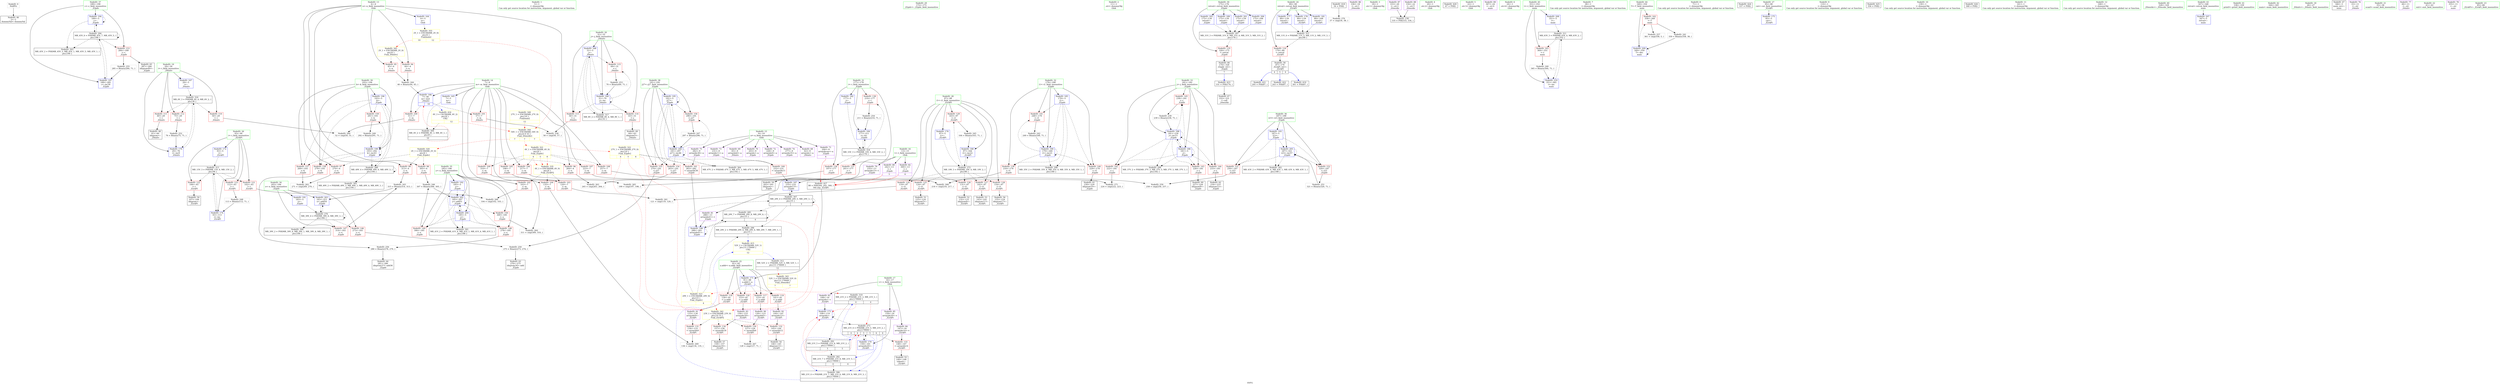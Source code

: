 digraph "SVFG" {
	label="SVFG";

	Node0x555a799fee50 [shape=record,color=grey,label="{NodeID: 0\nNullPtr}"];
	Node0x555a799fee50 -> Node0x555a79a26900[style=solid];
	Node0x555a79a2a390 [shape=record,color=blue,label="{NodeID: 194\n189\<--5\nc\<--\n_Z2pdv\n}"];
	Node0x555a79a2a390 -> Node0x555a79a2a390[style=dashed];
	Node0x555a79a2a390 -> Node0x555a79a48500[style=dashed];
	Node0x555a79a2a390 -> Node0x555a79a4b200[style=dashed];
	Node0x555a79a27700 [shape=record,color=red,label="{NodeID: 111\n60\<--29\n\<--i\n_Z4initv\n}"];
	Node0x555a79a27700 -> Node0x555a79a27af0[style=solid];
	Node0x555a79a259a0 [shape=record,color=green,label="{NodeID: 28\n97\<--98\ni1\<--i1_field_insensitive\n_Z2ckPi\n}"];
	Node0x555a79a259a0 -> Node0x555a79a2c8d0[style=solid];
	Node0x555a79a259a0 -> Node0x555a79a2c9a0[style=solid];
	Node0x555a79a259a0 -> Node0x555a79a2ca70[style=solid];
	Node0x555a79a259a0 -> Node0x555a79a2cb40[style=solid];
	Node0x555a79a259a0 -> Node0x555a79a2cc10[style=solid];
	Node0x555a79a259a0 -> Node0x555a79a2cce0[style=solid];
	Node0x555a79a259a0 -> Node0x555a79a2f370[style=solid];
	Node0x555a79a259a0 -> Node0x555a79a2f6b0[style=solid];
	Node0x555a79a4bc00 [shape=record,color=black,label="{NodeID: 305\nMR_49V_2 = PHI(MR_49V_3, MR_49V_1, MR_49V_4, MR_49V_1, )\npts\{194 \}\n}"];
	Node0x555a79a2d500 [shape=record,color=red,label="{NodeID: 139\n216\<--179\n\<--i1\n_Z2pdv\n}"];
	Node0x555a79a2d500 -> Node0x555a79a379b0[style=solid];
	Node0x555a79a28170 [shape=record,color=black,label="{NodeID: 56\n155\<--154\nidxprom17\<--\n_Z2ckPi\n}"];
	Node0x555a79a59fb0 [shape=record,color=yellow,style=double,label="{NodeID: 416\n4V_3 = CSCHI(MR_4V_2)\npts\{8 \}\nCS[]|{|<s1>12}}"];
	Node0x555a79a59fb0 -> Node0x555a79a4d000[style=dashed];
	Node0x555a79a59fb0:s1 -> Node0x555a79a52f00[style=dashed,color=red];
	Node0x555a79a34ea0 [shape=record,color=grey,label="{NodeID: 250\n275 = Binary(273, 274, )\n}"];
	Node0x555a79a34ea0 -> Node0x555a79a28720[style=solid];
	Node0x555a79a2ec20 [shape=record,color=blue,label="{NodeID: 167\n29\<--5\ni\<--\n_Z4initv\n}"];
	Node0x555a79a2ec20 -> Node0x555a79a4f330[style=dashed];
	Node0x555a79a29830 [shape=record,color=purple,label="{NodeID: 84\n147\<--16\narrayidx14\<--v\n_Z2ckPi\n}"];
	Node0x555a79a29830 -> Node0x555a79a2d020[style=solid];
	Node0x555a79a13ae0 [shape=record,color=green,label="{NodeID: 1\n5\<--1\n\<--dummyObj\nCan only get source location for instruction, argument, global var or function.}"];
	Node0x555a79a2a460 [shape=record,color=blue,label="{NodeID: 195\n191\<--5\nj27\<--\n_Z2pdv\n}"];
	Node0x555a79a2a460 -> Node0x555a79a2e130[style=dashed];
	Node0x555a79a2a460 -> Node0x555a79a2e200[style=dashed];
	Node0x555a79a2a460 -> Node0x555a79a2e2d0[style=dashed];
	Node0x555a79a2a460 -> Node0x555a79a2a460[style=dashed];
	Node0x555a79a2a460 -> Node0x555a79a2a870[style=dashed];
	Node0x555a79a2a460 -> Node0x555a79a4b700[style=dashed];
	Node0x555a79a277d0 [shape=record,color=red,label="{NodeID: 112\n75\<--29\n\<--i\n_Z4initv\n}"];
	Node0x555a79a277d0 -> Node0x555a79a351a0[style=solid];
	Node0x555a79a25a70 [shape=record,color=green,label="{NodeID: 29\n172\<--173\n_Z2pdv\<--_Z2pdv_field_insensitive\n}"];
	Node0x555a79a4c100 [shape=record,color=black,label="{NodeID: 306\nMR_21V_4 = PHI(MR_21V_7, MR_21V_6, MR_21V_8, MR_21V_3, )\npts\{170000 \}\n|{<s0>7}}"];
	Node0x555a79a4c100:s0 -> Node0x555a79a59e20[style=dashed,color=blue];
	Node0x555a79a2d5d0 [shape=record,color=red,label="{NodeID: 140\n229\<--179\n\<--i1\n_Z2pdv\n}"];
	Node0x555a79a2d5d0 -> Node0x555a79a28580[style=solid];
	Node0x555a79a28240 [shape=record,color=black,label="{NodeID: 57\n158\<--157\nidxprom19\<--\n_Z2ckPi\n}"];
	Node0x555a79a35020 [shape=record,color=grey,label="{NodeID: 251\n321 = Binary(320, 71, )\n}"];
	Node0x555a79a35020 -> Node0x555a79a2ac80[style=solid];
	Node0x555a79a2ecf0 [shape=record,color=blue,label="{NodeID: 168\n31\<--5\nj\<--\n_Z4initv\n}"];
	Node0x555a79a2ecf0 -> Node0x555a79a278a0[style=dashed];
	Node0x555a79a2ecf0 -> Node0x555a79a27970[style=dashed];
	Node0x555a79a2ecf0 -> Node0x555a79a27a40[style=dashed];
	Node0x555a79a2ecf0 -> Node0x555a79a2edc0[style=dashed];
	Node0x555a79a2ecf0 -> Node0x555a79a4f830[style=dashed];
	Node0x555a79a29900 [shape=record,color=purple,label="{NodeID: 85\n159\<--16\narrayidx20\<--v\n_Z2ckPi\n}"];
	Node0x555a79a29900 -> Node0x555a79a2f5e0[style=solid];
	Node0x555a79a13b70 [shape=record,color=green,label="{NodeID: 2\n11\<--1\n.str\<--dummyObj\nGlob }"];
	Node0x555a79a2a530 [shape=record,color=blue,label="{NodeID: 196\n193\<--5\nk\<--\n_Z2pdv\n}"];
	Node0x555a79a2a530 -> Node0x555a79a2e3a0[style=dashed];
	Node0x555a79a2a530 -> Node0x555a79a2e470[style=dashed];
	Node0x555a79a2a530 -> Node0x555a79a2e540[style=dashed];
	Node0x555a79a2a530 -> Node0x555a79a2a7a0[style=dashed];
	Node0x555a79a2a530 -> Node0x555a79a46700[style=dashed];
	Node0x555a79a278a0 [shape=record,color=red,label="{NodeID: 113\n56\<--31\n\<--j\n_Z4initv\n}"];
	Node0x555a79a278a0 -> Node0x555a79a2b540[style=solid];
	Node0x555a79a25b70 [shape=record,color=green,label="{NodeID: 30\n175\<--176\nretval\<--retval_field_insensitive\n_Z2pdv\n}"];
	Node0x555a79a25b70 -> Node0x555a79a2d1c0[style=solid];
	Node0x555a79a25b70 -> Node0x555a79a2f920[style=solid];
	Node0x555a79a25b70 -> Node0x555a79a2fe00[style=solid];
	Node0x555a79a25b70 -> Node0x555a79a2a940[style=solid];
	Node0x555a79a25b70 -> Node0x555a79a2ad50[style=solid];
	Node0x555a79a4c600 [shape=record,color=black,label="{NodeID: 307\nMR_29V_4 = PHI(MR_29V_5, MR_29V_3, )\npts\{15 \}\n|{|<s4>5}}"];
	Node0x555a79a4c600 -> Node0x555a79a2fc60[style=dashed];
	Node0x555a79a4c600 -> Node0x555a79a45800[style=dashed];
	Node0x555a79a4c600 -> Node0x555a79a48f00[style=dashed];
	Node0x555a79a4c600 -> Node0x555a79a4c600[style=dashed];
	Node0x555a79a4c600:s4 -> Node0x555a79a52ce0[style=dashed,color=red];
	Node0x555a79a2d6a0 [shape=record,color=red,label="{NodeID: 141\n248\<--179\n\<--i1\n_Z2pdv\n}"];
	Node0x555a79a2d6a0 -> Node0x555a79a342a0[style=solid];
	Node0x555a79a28310 [shape=record,color=black,label="{NodeID: 58\n87\<--170\n_Z2ckPi_ret\<--\n_Z2ckPi\n|{<s0>4|<s1>5|<s2>6}}"];
	Node0x555a79a28310:s0 -> Node0x555a79a70cc0[style=solid,color=blue];
	Node0x555a79a28310:s1 -> Node0x555a79a70d90[style=solid,color=blue];
	Node0x555a79a28310:s2 -> Node0x555a79a70b20[style=solid,color=blue];
	Node0x555a79a70a50 [shape=record,color=black,label="{NodeID: 418\n34 = PHI()\n}"];
	Node0x555a79a70a50 -> Node0x555a79a37cb0[style=solid];
	Node0x555a79a52690 [shape=record,color=yellow,style=double,label="{NodeID: 335\n4V_1 = ENCHI(MR_4V_0)\npts\{8 \}\nFun[_Z2ckPi]}"];
	Node0x555a79a52690 -> Node0x555a79a26fb0[style=dashed];
	Node0x555a79a52690 -> Node0x555a79a27080[style=dashed];
	Node0x555a79a52690 -> Node0x555a79a27150[style=dashed];
	Node0x555a79a351a0 [shape=record,color=grey,label="{NodeID: 252\n76 = Binary(75, 71, )\n}"];
	Node0x555a79a351a0 -> Node0x555a79a2ee90[style=solid];
	Node0x555a79a2edc0 [shape=record,color=blue,label="{NodeID: 169\n31\<--70\nj\<--inc\n_Z4initv\n}"];
	Node0x555a79a2edc0 -> Node0x555a79a278a0[style=dashed];
	Node0x555a79a2edc0 -> Node0x555a79a27970[style=dashed];
	Node0x555a79a2edc0 -> Node0x555a79a27a40[style=dashed];
	Node0x555a79a2edc0 -> Node0x555a79a2edc0[style=dashed];
	Node0x555a79a2edc0 -> Node0x555a79a4f830[style=dashed];
	Node0x555a79a299d0 [shape=record,color=purple,label="{NodeID: 86\n336\<--18\n\<--.str.1\n_Z4workv\n}"];
	Node0x555a79a23cd0 [shape=record,color=green,label="{NodeID: 3\n18\<--1\n.str.1\<--dummyObj\nGlob }"];
	Node0x555a79a2a600 [shape=record,color=blue,label="{NodeID: 197\n189\<--285\nc\<--inc39\n_Z2pdv\n}"];
	Node0x555a79a2a600 -> Node0x555a79a48500[style=dashed];
	Node0x555a79a27970 [shape=record,color=red,label="{NodeID: 114\n63\<--31\n\<--j\n_Z4initv\n}"];
	Node0x555a79a27970 -> Node0x555a79a27bc0[style=solid];
	Node0x555a79a25c40 [shape=record,color=green,label="{NodeID: 31\n177\<--178\ni\<--i_field_insensitive\n_Z2pdv\n}"];
	Node0x555a79a25c40 -> Node0x555a79a2d290[style=solid];
	Node0x555a79a25c40 -> Node0x555a79a2d360[style=solid];
	Node0x555a79a25c40 -> Node0x555a79a2d430[style=solid];
	Node0x555a79a25c40 -> Node0x555a79a2f850[style=solid];
	Node0x555a79a25c40 -> Node0x555a79a2f9f0[style=solid];
	Node0x555a79a2d770 [shape=record,color=red,label="{NodeID: 142\n222\<--181\n\<--j\n_Z2pdv\n}"];
	Node0x555a79a2d770 -> Node0x555a79a37e30[style=solid];
	Node0x555a79a283e0 [shape=record,color=black,label="{NodeID: 59\n202\<--201\nidxprom\<--\n_Z2pdv\n}"];
	Node0x555a79a70b20 [shape=record,color=black,label="{NodeID: 419\n301 = PHI(87, )\n}"];
	Node0x555a79a35320 [shape=record,color=grey,label="{NodeID: 253\n70 = Binary(69, 71, )\n}"];
	Node0x555a79a35320 -> Node0x555a79a2edc0[style=solid];
	Node0x555a79a2ee90 [shape=record,color=blue,label="{NodeID: 170\n29\<--76\ni\<--inc9\n_Z4initv\n}"];
	Node0x555a79a2ee90 -> Node0x555a79a4f330[style=dashed];
	Node0x555a79a29aa0 [shape=record,color=purple,label="{NodeID: 87\n333\<--20\n\<--.str.2\n_Z4workv\n}"];
	Node0x555a79a29aa0 -> Node0x555a79739100[style=solid];
	Node0x555a79a23d60 [shape=record,color=green,label="{NodeID: 4\n20\<--1\n.str.2\<--dummyObj\nGlob }"];
	Node0x555a79a2a6d0 [shape=record,color=blue,label="{NodeID: 198\n288\<--283\narrayidx41\<--\n_Z2pdv\n}"];
	Node0x555a79a2a6d0 -> Node0x555a79a2a6d0[style=dashed];
	Node0x555a79a2a6d0 -> Node0x555a79a45800[style=dashed];
	Node0x555a79a27a40 [shape=record,color=red,label="{NodeID: 115\n69\<--31\n\<--j\n_Z4initv\n}"];
	Node0x555a79a27a40 -> Node0x555a79a35320[style=solid];
	Node0x555a79a25d10 [shape=record,color=green,label="{NodeID: 32\n179\<--180\ni1\<--i1_field_insensitive\n_Z2pdv\n}"];
	Node0x555a79a25d10 -> Node0x555a79a2d500[style=solid];
	Node0x555a79a25d10 -> Node0x555a79a2d5d0[style=solid];
	Node0x555a79a25d10 -> Node0x555a79a2d6a0[style=solid];
	Node0x555a79a25d10 -> Node0x555a79a2fac0[style=solid];
	Node0x555a79a25d10 -> Node0x555a79a2fed0[style=solid];
	Node0x555a79a4d000 [shape=record,color=black,label="{NodeID: 309\nMR_4V_2 = PHI(MR_4V_3, MR_4V_1, )\npts\{8 \}\n|{<s0>10}}"];
	Node0x555a79a4d000:s0 -> Node0x555a79a2eb50[style=dashed,color=red];
	Node0x555a79a2d840 [shape=record,color=red,label="{NodeID: 143\n226\<--181\n\<--j\n_Z2pdv\n}"];
	Node0x555a79a2d840 -> Node0x555a79a284b0[style=solid];
	Node0x555a79a284b0 [shape=record,color=black,label="{NodeID: 60\n227\<--226\nidxprom8\<--\n_Z2pdv\n}"];
	Node0x555a79a70bf0 [shape=record,color=black,label="{NodeID: 420\n67 = PHI()\n}"];
	Node0x555a79a354a0 [shape=record,color=grey,label="{NodeID: 254\n211 = Binary(210, 71, )\n}"];
	Node0x555a79a354a0 -> Node0x555a79a2f9f0[style=solid];
	Node0x555a79a2ef60 [shape=record,color=blue,label="{NodeID: 171\n91\<--88\na.addr\<--a\n_Z2ckPi\n}"];
	Node0x555a79a2ef60 -> Node0x555a79a2c320[style=dashed];
	Node0x555a79a2ef60 -> Node0x555a79a2c3f0[style=dashed];
	Node0x555a79a2ef60 -> Node0x555a79a2c4c0[style=dashed];
	Node0x555a79a2ef60 -> Node0x555a79a2c590[style=dashed];
	Node0x555a79a29b70 [shape=record,color=purple,label="{NodeID: 88\n334\<--22\n\<--.str.3\n_Z4workv\n}"];
	Node0x555a79a29b70 -> Node0x555a79739100[style=solid];
	Node0x555a79a23df0 [shape=record,color=green,label="{NodeID: 5\n22\<--1\n.str.3\<--dummyObj\nGlob }"];
	Node0x555a79a44900 [shape=record,color=black,label="{NodeID: 282\nMR_21V_7 = PHI(MR_21V_8, MR_21V_5, )\npts\{170000 \}\n|{|<s1>6|<s2>6}}"];
	Node0x555a79a44900 -> Node0x555a79a4c100[style=dashed];
	Node0x555a79a44900:s1 -> Node0x555a79a2f100[style=dashed,color=red];
	Node0x555a79a44900:s2 -> Node0x555a79a41800[style=dashed,color=red];
	Node0x555a79a2a7a0 [shape=record,color=blue,label="{NodeID: 199\n193\<--292\nk\<--inc43\n_Z2pdv\n}"];
	Node0x555a79a2a7a0 -> Node0x555a79a2e3a0[style=dashed];
	Node0x555a79a2a7a0 -> Node0x555a79a2e470[style=dashed];
	Node0x555a79a2a7a0 -> Node0x555a79a2e540[style=dashed];
	Node0x555a79a2a7a0 -> Node0x555a79a2a7a0[style=dashed];
	Node0x555a79a2a7a0 -> Node0x555a79a46700[style=dashed];
	Node0x555a79a2c250 [shape=record,color=red,label="{NodeID: 116\n170\<--89\n\<--retval\n_Z2ckPi\n}"];
	Node0x555a79a2c250 -> Node0x555a79a28310[style=solid];
	Node0x555a79a25de0 [shape=record,color=green,label="{NodeID: 33\n181\<--182\nj\<--j_field_insensitive\n_Z2pdv\n}"];
	Node0x555a79a25de0 -> Node0x555a79a2d770[style=solid];
	Node0x555a79a25de0 -> Node0x555a79a2d840[style=solid];
	Node0x555a79a25de0 -> Node0x555a79a2d910[style=solid];
	Node0x555a79a25de0 -> Node0x555a79a2d9e0[style=solid];
	Node0x555a79a25de0 -> Node0x555a79a2fb90[style=solid];
	Node0x555a79a25de0 -> Node0x555a79a2fd30[style=solid];
	Node0x555a79a2d910 [shape=record,color=red,label="{NodeID: 144\n233\<--181\n\<--j\n_Z2pdv\n}"];
	Node0x555a79a2d910 -> Node0x555a79a28650[style=solid];
	Node0x555a79a28580 [shape=record,color=black,label="{NodeID: 61\n230\<--229\nidxprom10\<--\n_Z2pdv\n}"];
	Node0x555a79a70cc0 [shape=record,color=black,label="{NodeID: 421\n205 = PHI(87, )\n}"];
	Node0x555a79a35620 [shape=record,color=grey,label="{NodeID: 255\n285 = Binary(284, 71, )\n}"];
	Node0x555a79a35620 -> Node0x555a79a2a600[style=solid];
	Node0x555a79a2f030 [shape=record,color=blue,label="{NodeID: 172\n93\<--5\ni\<--\n_Z2ckPi\n}"];
	Node0x555a79a2f030 -> Node0x555a79a4e430[style=dashed];
	Node0x555a79a29c40 [shape=record,color=purple,label="{NodeID: 89\n367\<--24\n\<--.str.4\nmain\n}"];
	Node0x555a79a246c0 [shape=record,color=green,label="{NodeID: 6\n24\<--1\n.str.4\<--dummyObj\nGlob }"];
	Node0x555a79a2a870 [shape=record,color=blue,label="{NodeID: 200\n191\<--297\nj27\<--inc46\n_Z2pdv\n}"];
	Node0x555a79a2a870 -> Node0x555a79a2e130[style=dashed];
	Node0x555a79a2a870 -> Node0x555a79a2e200[style=dashed];
	Node0x555a79a2a870 -> Node0x555a79a2e2d0[style=dashed];
	Node0x555a79a2a870 -> Node0x555a79a2a460[style=dashed];
	Node0x555a79a2a870 -> Node0x555a79a2a870[style=dashed];
	Node0x555a79a2a870 -> Node0x555a79a4b700[style=dashed];
	Node0x555a79a2c320 [shape=record,color=red,label="{NodeID: 117\n123\<--91\n\<--a.addr\n_Z2ckPi\n}"];
	Node0x555a79a2c320 -> Node0x555a79a29d10[style=solid];
	Node0x555a79a25eb0 [shape=record,color=green,label="{NodeID: 34\n183\<--184\nx\<--x_field_insensitive\n_Z2pdv\n}"];
	Node0x555a79a25eb0 -> Node0x555a79a2dab0[style=solid];
	Node0x555a79a25eb0 -> Node0x555a79a2db80[style=solid];
	Node0x555a79a25eb0 -> Node0x555a79a2ffa0[style=solid];
	Node0x555a79a25eb0 -> Node0x555a79a2aae0[style=solid];
	Node0x555a79a4da00 [shape=record,color=black,label="{NodeID: 311\nMR_63V_3 = PHI(MR_63V_4, MR_63V_2, )\npts\{352 \}\n}"];
	Node0x555a79a4da00 -> Node0x555a79a2e880[style=dashed];
	Node0x555a79a4da00 -> Node0x555a79a2b090[style=dashed];
	Node0x555a79a2d9e0 [shape=record,color=red,label="{NodeID: 145\n238\<--181\n\<--j\n_Z2pdv\n}"];
	Node0x555a79a2d9e0 -> Node0x555a79a33e20[style=solid];
	Node0x555a79a28650 [shape=record,color=black,label="{NodeID: 62\n234\<--233\nidxprom12\<--\n_Z2pdv\n}"];
	Node0x555a79a70d90 [shape=record,color=black,label="{NodeID: 422\n243 = PHI(87, )\n}"];
	Node0x555a79a2b240 [shape=record,color=grey,label="{NodeID: 256\n280 = Binary(278, 279, )\n}"];
	Node0x555a79a2b240 -> Node0x555a79a287f0[style=solid];
	Node0x555a79a2f100 [shape=record,color=blue,label="{NodeID: 173\n108\<--110\narrayidx\<--\n_Z2ckPi\n}"];
	Node0x555a79a2f100 -> Node0x555a79a2f100[style=dashed];
	Node0x555a79a2f100 -> Node0x555a79a41800[style=dashed];
	Node0x555a79a29d10 [shape=record,color=purple,label="{NodeID: 90\n126\<--123\narrayidx6\<--\n_Z2ckPi\n}"];
	Node0x555a79a29d10 -> Node0x555a79a2cdb0[style=solid];
	Node0x555a79a24750 [shape=record,color=green,label="{NodeID: 7\n38\<--1\n\<--dummyObj\nCan only get source location for instruction, argument, global var or function.}"];
	Node0x555a79a2a940 [shape=record,color=blue,label="{NodeID: 201\n175\<--139\nretval\<--\n_Z2pdv\n}"];
	Node0x555a79a2a940 -> Node0x555a79a49400[style=dashed];
	Node0x555a79a2c3f0 [shape=record,color=red,label="{NodeID: 118\n130\<--91\n\<--a.addr\n_Z2ckPi\n}"];
	Node0x555a79a2c3f0 -> Node0x555a79a29de0[style=solid];
	Node0x555a79a25f80 [shape=record,color=green,label="{NodeID: 35\n185\<--186\ny\<--y_field_insensitive\n_Z2pdv\n}"];
	Node0x555a79a25f80 -> Node0x555a79a2dc50[style=solid];
	Node0x555a79a25f80 -> Node0x555a79a2dd20[style=solid];
	Node0x555a79a25f80 -> Node0x555a79a2ddf0[style=solid];
	Node0x555a79a25f80 -> Node0x555a79a2a1f0[style=solid];
	Node0x555a79a25f80 -> Node0x555a79a2aa10[style=solid];
	Node0x555a79a25f80 -> Node0x555a79a2abb0[style=solid];
	Node0x555a79a4df00 [shape=record,color=black,label="{NodeID: 312\nMR_52V_2 = PHI(MR_52V_3, MR_52V_1, )\npts\{15 170000 \}\n|{<s0>12}}"];
	Node0x555a79a4df00:s0 -> Node0x555a79a52dc0[style=dashed,color=red];
	Node0x555a79a2dab0 [shape=record,color=red,label="{NodeID: 146\n273\<--183\n\<--x\n_Z2pdv\n}"];
	Node0x555a79a2dab0 -> Node0x555a79a34ea0[style=solid];
	Node0x555a79a28720 [shape=record,color=black,label="{NodeID: 63\n276\<--275\nidxprom34\<--add\n_Z2pdv\n}"];
	Node0x555a79a70ea0 [shape=record,color=black,label="{NodeID: 423\n331 = PHI(174, )\n}"];
	Node0x555a79a70ea0 -> Node0x555a79a28a60[style=solid];
	Node0x555a79a2b3c0 [shape=record,color=grey,label="{NodeID: 257\n361 = cmp(358, 5, )\n}"];
	Node0x555a79a2f1d0 [shape=record,color=blue,label="{NodeID: 174\n93\<--113\ni\<--inc\n_Z2ckPi\n}"];
	Node0x555a79a2f1d0 -> Node0x555a79a4e430[style=dashed];
	Node0x555a79a29de0 [shape=record,color=purple,label="{NodeID: 91\n133\<--130\narrayidx9\<--\n_Z2ckPi\n}"];
	Node0x555a79a29de0 -> Node0x555a79a2ce80[style=solid];
	Node0x555a79a247e0 [shape=record,color=green,label="{NodeID: 8\n71\<--1\n\<--dummyObj\nCan only get source location for instruction, argument, global var or function.}"];
	Node0x555a79a45800 [shape=record,color=black,label="{NodeID: 285\nMR_29V_7 = PHI(MR_29V_8, MR_29V_6, )\npts\{15 \}\n|{|<s3>6}}"];
	Node0x555a79a45800 -> Node0x555a79a2a6d0[style=dashed];
	Node0x555a79a45800 -> Node0x555a79a45800[style=dashed];
	Node0x555a79a45800 -> Node0x555a79a48f00[style=dashed];
	Node0x555a79a45800:s3 -> Node0x555a79a52ce0[style=dashed,color=red];
	Node0x555a79a2aa10 [shape=record,color=blue,label="{NodeID: 202\n185\<--307\ny\<--add51\n_Z2pdv\n}"];
	Node0x555a79a2aa10 -> Node0x555a79a2dc50[style=dashed];
	Node0x555a79a2aa10 -> Node0x555a79a2dd20[style=dashed];
	Node0x555a79a2aa10 -> Node0x555a79a2ddf0[style=dashed];
	Node0x555a79a2aa10 -> Node0x555a79a2aa10[style=dashed];
	Node0x555a79a2aa10 -> Node0x555a79a2abb0[style=dashed];
	Node0x555a79a2aa10 -> Node0x555a79a4a800[style=dashed];
	Node0x555a79a2c4c0 [shape=record,color=red,label="{NodeID: 119\n141\<--91\n\<--a.addr\n_Z2ckPi\n}"];
	Node0x555a79a2c4c0 -> Node0x555a79a29eb0[style=solid];
	Node0x555a79a26050 [shape=record,color=green,label="{NodeID: 36\n187\<--188\ni23\<--i23_field_insensitive\n_Z2pdv\n}"];
	Node0x555a79a26050 -> Node0x555a79a2dec0[style=solid];
	Node0x555a79a26050 -> Node0x555a79a2df90[style=solid];
	Node0x555a79a26050 -> Node0x555a79a2a2c0[style=solid];
	Node0x555a79a26050 -> Node0x555a79a2ac80[style=solid];
	Node0x555a79a4e430 [shape=record,color=black,label="{NodeID: 313\nMR_15V_3 = PHI(MR_15V_4, MR_15V_2, )\npts\{94 \}\n}"];
	Node0x555a79a4e430 -> Node0x555a79a2c660[style=dashed];
	Node0x555a79a4e430 -> Node0x555a79a2c730[style=dashed];
	Node0x555a79a4e430 -> Node0x555a79a2c800[style=dashed];
	Node0x555a79a4e430 -> Node0x555a79a2f1d0[style=dashed];
	Node0x555a79a2db80 [shape=record,color=red,label="{NodeID: 147\n314\<--183\n\<--x\n_Z2pdv\n}"];
	Node0x555a79a2db80 -> Node0x555a79a34420[style=solid];
	Node0x555a79a287f0 [shape=record,color=black,label="{NodeID: 64\n281\<--280\nidxprom37\<--add36\n_Z2pdv\n}"];
	Node0x555a79a70fb0 [shape=record,color=black,label="{NodeID: 424\n337 = PHI()\n}"];
	Node0x555a79a2b540 [shape=record,color=grey,label="{NodeID: 258\n58 = cmp(56, 57, )\n}"];
	Node0x555a79a2f2a0 [shape=record,color=blue,label="{NodeID: 175\n95\<--5\ncnt\<--\n_Z2ckPi\n}"];
	Node0x555a79a29eb0 [shape=record,color=purple,label="{NodeID: 92\n144\<--141\narrayidx12\<--\n_Z2ckPi\n}"];
	Node0x555a79a29eb0 -> Node0x555a79a2cf50[style=solid];
	Node0x555a79a24870 [shape=record,color=green,label="{NodeID: 9\n110\<--1\n\<--dummyObj\nCan only get source location for instruction, argument, global var or function.}"];
	Node0x555a79a2aae0 [shape=record,color=blue,label="{NodeID: 203\n183\<--315\nx\<--add54\n_Z2pdv\n}"];
	Node0x555a79a2aae0 -> Node0x555a79a42b00[style=dashed];
	Node0x555a79a2c590 [shape=record,color=red,label="{NodeID: 120\n153\<--91\n\<--a.addr\n_Z2ckPi\n}"];
	Node0x555a79a2c590 -> Node0x555a79a29f80[style=solid];
	Node0x555a79a26120 [shape=record,color=green,label="{NodeID: 37\n189\<--190\nc\<--c_field_insensitive\n_Z2pdv\n}"];
	Node0x555a79a26120 -> Node0x555a79a2e060[style=solid];
	Node0x555a79a26120 -> Node0x555a79a2a390[style=solid];
	Node0x555a79a26120 -> Node0x555a79a2a600[style=solid];
	Node0x555a79a2dc50 [shape=record,color=red,label="{NodeID: 148\n278\<--185\n\<--y\n_Z2pdv\n}"];
	Node0x555a79a2dc50 -> Node0x555a79a2b240[style=solid];
	Node0x555a79a288c0 [shape=record,color=black,label="{NodeID: 65\n287\<--284\nidxprom40\<--\n_Z2pdv\n}"];
	Node0x555a79a71080 [shape=record,color=black,label="{NodeID: 425\n356 = PHI()\n}"];
	Node0x555a79a52ce0 [shape=record,color=yellow,style=double,label="{NodeID: 342\n23V_1 = ENCHI(MR_23V_0)\npts\{10 15 \}\nFun[_Z2ckPi]}"];
	Node0x555a79a52ce0 -> Node0x555a79a2cdb0[style=dashed];
	Node0x555a79a52ce0 -> Node0x555a79a2ce80[style=dashed];
	Node0x555a79a52ce0 -> Node0x555a79a2cf50[style=dashed];
	Node0x555a79a52ce0 -> Node0x555a79a2d0f0[style=dashed];
	Node0x555a79a2b6c0 [shape=record,color=grey,label="{NodeID: 259\n258 = cmp(256, 257, )\n}"];
	Node0x555a79a2f370 [shape=record,color=blue,label="{NodeID: 176\n97\<--5\ni1\<--\n_Z2ckPi\n}"];
	Node0x555a79a2f370 -> Node0x555a79a41300[style=dashed];
	Node0x555a79a29f80 [shape=record,color=purple,label="{NodeID: 93\n156\<--153\narrayidx18\<--\n_Z2ckPi\n}"];
	Node0x555a79a29f80 -> Node0x555a79a2d0f0[style=solid];
	Node0x555a79a24900 [shape=record,color=green,label="{NodeID: 10\n139\<--1\n\<--dummyObj\nCan only get source location for instruction, argument, global var or function.}"];
	Node0x555a79a2abb0 [shape=record,color=blue,label="{NodeID: 204\n185\<--5\ny\<--\n_Z2pdv\n}"];
	Node0x555a79a2abb0 -> Node0x555a79a2dc50[style=dashed];
	Node0x555a79a2abb0 -> Node0x555a79a2dd20[style=dashed];
	Node0x555a79a2abb0 -> Node0x555a79a2aa10[style=dashed];
	Node0x555a79a2abb0 -> Node0x555a79a4a800[style=dashed];
	Node0x555a79a2c660 [shape=record,color=red,label="{NodeID: 121\n102\<--93\n\<--i\n_Z2ckPi\n}"];
	Node0x555a79a2c660 -> Node0x555a79a2c140[style=solid];
	Node0x555a79a261f0 [shape=record,color=green,label="{NodeID: 38\n191\<--192\nj27\<--j27_field_insensitive\n_Z2pdv\n}"];
	Node0x555a79a261f0 -> Node0x555a79a2e130[style=solid];
	Node0x555a79a261f0 -> Node0x555a79a2e200[style=solid];
	Node0x555a79a261f0 -> Node0x555a79a2e2d0[style=solid];
	Node0x555a79a261f0 -> Node0x555a79a2a460[style=solid];
	Node0x555a79a261f0 -> Node0x555a79a2a870[style=solid];
	Node0x555a79a4ee30 [shape=record,color=black,label="{NodeID: 315\nMR_11V_4 = PHI(MR_11V_5, MR_11V_2, MR_11V_3, )\npts\{90 \}\n}"];
	Node0x555a79a4ee30 -> Node0x555a79a2c250[style=dashed];
	Node0x555a79a2dd20 [shape=record,color=red,label="{NodeID: 149\n306\<--185\n\<--y\n_Z2pdv\n}"];
	Node0x555a79a2dd20 -> Node0x555a79a348a0[style=solid];
	Node0x555a79a28990 [shape=record,color=black,label="{NodeID: 66\n174\<--326\n_Z2pdv_ret\<--\n_Z2pdv\n|{<s0>7}}"];
	Node0x555a79a28990:s0 -> Node0x555a79a70ea0[style=solid,color=blue];
	Node0x555a79a71150 [shape=record,color=black,label="{NodeID: 426\n368 = PHI()\n}"];
	Node0x555a79a52dc0 [shape=record,color=yellow,style=double,label="{NodeID: 343\n52V_1 = ENCHI(MR_52V_0)\npts\{15 170000 \}\nFun[_Z4workv]|{<s0>7|<s1>7}}"];
	Node0x555a79a52dc0:s0 -> Node0x555a79a50230[style=dashed,color=red];
	Node0x555a79a52dc0:s1 -> Node0x555a79a42200[style=dashed,color=red];
	Node0x555a79a2b840 [shape=record,color=grey,label="{NodeID: 260\n52 = cmp(50, 51, )\n}"];
	Node0x555a79a2f440 [shape=record,color=blue,label="{NodeID: 177\n89\<--139\nretval\<--\n_Z2ckPi\n}"];
	Node0x555a79a2f440 -> Node0x555a79a4ee30[style=dashed];
	Node0x555a79a2a050 [shape=record,color=red,label="{NodeID: 94\n44\<--4\n\<--n\n_Z4initv\n}"];
	Node0x555a79a2a050 -> Node0x555a79a345a0[style=solid];
	Node0x555a79a249c0 [shape=record,color=green,label="{NodeID: 11\n161\<--1\n\<--dummyObj\nCan only get source location for instruction, argument, global var or function.}"];
	Node0x555a79a46700 [shape=record,color=black,label="{NodeID: 288\nMR_49V_4 = PHI(MR_49V_6, MR_49V_3, )\npts\{194 \}\n}"];
	Node0x555a79a46700 -> Node0x555a79a2a530[style=dashed];
	Node0x555a79a46700 -> Node0x555a79a46700[style=dashed];
	Node0x555a79a46700 -> Node0x555a79a4bc00[style=dashed];
	Node0x555a79a2ac80 [shape=record,color=blue,label="{NodeID: 205\n187\<--321\ni23\<--inc57\n_Z2pdv\n}"];
	Node0x555a79a2ac80 -> Node0x555a79a2dec0[style=dashed];
	Node0x555a79a2ac80 -> Node0x555a79a2df90[style=dashed];
	Node0x555a79a2ac80 -> Node0x555a79a2ac80[style=dashed];
	Node0x555a79a2ac80 -> Node0x555a79a4ad00[style=dashed];
	Node0x555a79a2c730 [shape=record,color=red,label="{NodeID: 122\n106\<--93\n\<--i\n_Z2ckPi\n}"];
	Node0x555a79a2c730 -> Node0x555a79a27c90[style=solid];
	Node0x555a79a262c0 [shape=record,color=green,label="{NodeID: 39\n193\<--194\nk\<--k_field_insensitive\n_Z2pdv\n}"];
	Node0x555a79a262c0 -> Node0x555a79a2e3a0[style=solid];
	Node0x555a79a262c0 -> Node0x555a79a2e470[style=solid];
	Node0x555a79a262c0 -> Node0x555a79a2e540[style=solid];
	Node0x555a79a262c0 -> Node0x555a79a2a530[style=solid];
	Node0x555a79a262c0 -> Node0x555a79a2a7a0[style=solid];
	Node0x555a79a4f330 [shape=record,color=black,label="{NodeID: 316\nMR_6V_3 = PHI(MR_6V_4, MR_6V_2, )\npts\{30 \}\n}"];
	Node0x555a79a4f330 -> Node0x555a79a27630[style=dashed];
	Node0x555a79a4f330 -> Node0x555a79a27700[style=dashed];
	Node0x555a79a4f330 -> Node0x555a79a277d0[style=dashed];
	Node0x555a79a4f330 -> Node0x555a79a2ee90[style=dashed];
	Node0x555a79a2ddf0 [shape=record,color=red,label="{NodeID: 150\n309\<--185\n\<--y\n_Z2pdv\n}"];
	Node0x555a79a2ddf0 -> Node0x555a79a2be40[style=solid];
	Node0x555a79a28a60 [shape=record,color=black,label="{NodeID: 67\n332\<--331\n\<--call\n_Z4workv\n}"];
	Node0x555a79a71220 [shape=record,color=black,label="{NodeID: 427\n88 = PHI(204, 242, 300, )\n0th arg _Z2ckPi }"];
	Node0x555a79a71220 -> Node0x555a79a2ef60[style=solid];
	Node0x555a79a52f00 [shape=record,color=yellow,style=double,label="{NodeID: 344\n54V_1 = ENCHI(MR_54V_0)\npts\{6 8 10 \}\nFun[_Z4workv]|{<s0>7|<s1>7|<s2>7}}"];
	Node0x555a79a52f00:s0 -> Node0x555a79a50730[style=dashed,color=red];
	Node0x555a79a52f00:s1 -> Node0x555a79a51250[style=dashed,color=red];
	Node0x555a79a52f00:s2 -> Node0x555a79a51330[style=dashed,color=red];
	Node0x555a79a2b9c0 [shape=record,color=grey,label="{NodeID: 261\n121 = cmp(119, 120, )\n}"];
	Node0x555a79a2f510 [shape=record,color=blue,label="{NodeID: 178\n89\<--139\nretval\<--\n_Z2ckPi\n}"];
	Node0x555a79a2f510 -> Node0x555a79a4ee30[style=dashed];
	Node0x555a79a2a120 [shape=record,color=red,label="{NodeID: 95\n45\<--4\n\<--n\n_Z4initv\n}"];
	Node0x555a79a2a120 -> Node0x555a79a345a0[style=solid];
	Node0x555a79a24ac0 [shape=record,color=green,label="{NodeID: 12\n168\<--1\n\<--dummyObj\nCan only get source location for instruction, argument, global var or function.}"];
	Node0x555a79a2ad50 [shape=record,color=blue,label="{NodeID: 206\n175\<--168\nretval\<--\n_Z2pdv\n}"];
	Node0x555a79a2ad50 -> Node0x555a79a49400[style=dashed];
	Node0x555a79a2c800 [shape=record,color=red,label="{NodeID: 123\n112\<--93\n\<--i\n_Z2ckPi\n}"];
	Node0x555a79a2c800 -> Node0x555a79a34ba0[style=solid];
	Node0x555a79a26390 [shape=record,color=green,label="{NodeID: 40\n328\<--329\n_Z4workv\<--_Z4workv_field_insensitive\n}"];
	Node0x555a79a4f830 [shape=record,color=black,label="{NodeID: 317\nMR_8V_2 = PHI(MR_8V_4, MR_8V_1, )\npts\{32 \}\n}"];
	Node0x555a79a4f830 -> Node0x555a79a2ecf0[style=dashed];
	Node0x555a79a2dec0 [shape=record,color=red,label="{NodeID: 151\n256\<--187\n\<--i23\n_Z2pdv\n}"];
	Node0x555a79a2dec0 -> Node0x555a79a2b6c0[style=solid];
	Node0x555a79a28b30 [shape=record,color=purple,label="{NodeID: 68\n62\<--9\narrayidx\<--a\n_Z4initv\n}"];
	Node0x555a79a52fe0 [shape=record,color=yellow,style=double,label="{NodeID: 345\n2V_1 = ENCHI(MR_2V_0)\npts\{6 \}\nFun[_Z4initv]}"];
	Node0x555a79a52fe0 -> Node0x555a79a2a050[style=dashed];
	Node0x555a79a52fe0 -> Node0x555a79a2a120[style=dashed];
	Node0x555a79a2bb40 [shape=record,color=grey,label="{NodeID: 262\n271 = cmp(269, 270, )\n}"];
	Node0x555a79a2f5e0 [shape=record,color=blue,label="{NodeID: 179\n159\<--161\narrayidx20\<--\n_Z2ckPi\n}"];
	Node0x555a79a2f5e0 -> Node0x555a79a41800[style=dashed];
	Node0x555a79a26ad0 [shape=record,color=red,label="{NodeID: 96\n264\<--4\n\<--n\n_Z2pdv\n}"];
	Node0x555a79a26ad0 -> Node0x555a79a2bcc0[style=solid];
	Node0x555a79a24bc0 [shape=record,color=green,label="{NodeID: 13\n4\<--6\nn\<--n_field_insensitive\nGlob }"];
	Node0x555a79a24bc0 -> Node0x555a79a2a050[style=solid];
	Node0x555a79a24bc0 -> Node0x555a79a2a120[style=solid];
	Node0x555a79a24bc0 -> Node0x555a79a26ad0[style=solid];
	Node0x555a79a24bc0 -> Node0x555a79a26ba0[style=solid];
	Node0x555a79a24bc0 -> Node0x555a79a26c70[style=solid];
	Node0x555a79a24bc0 -> Node0x555a79a26d40[style=solid];
	Node0x555a79a24bc0 -> Node0x555a79a2e950[style=solid];
	Node0x555a79a2ae20 [shape=record,color=blue,label="{NodeID: 207\n347\<--5\nretval\<--\nmain\n}"];
	Node0x555a79a2c8d0 [shape=record,color=red,label="{NodeID: 124\n119\<--97\n\<--i1\n_Z2ckPi\n}"];
	Node0x555a79a2c8d0 -> Node0x555a79a2b9c0[style=solid];
	Node0x555a79a26490 [shape=record,color=green,label="{NodeID: 41\n338\<--339\nprintf\<--printf_field_insensitive\n}"];
	Node0x555a79a4fd30 [shape=record,color=black,label="{NodeID: 318\nMR_33V_3 = PHI(MR_33V_4, MR_33V_2, )\npts\{178 \}\n}"];
	Node0x555a79a4fd30 -> Node0x555a79a2d290[style=dashed];
	Node0x555a79a4fd30 -> Node0x555a79a2d360[style=dashed];
	Node0x555a79a4fd30 -> Node0x555a79a2d430[style=dashed];
	Node0x555a79a4fd30 -> Node0x555a79a2f9f0[style=dashed];
	Node0x555a79a2df90 [shape=record,color=red,label="{NodeID: 152\n320\<--187\n\<--i23\n_Z2pdv\n}"];
	Node0x555a79a2df90 -> Node0x555a79a35020[style=solid];
	Node0x555a79a28c00 [shape=record,color=purple,label="{NodeID: 69\n65\<--9\narrayidx6\<--a\n_Z4initv\n}"];
	Node0x555a79a2bcc0 [shape=record,color=grey,label="{NodeID: 263\n265 = cmp(263, 264, )\n}"];
	Node0x555a79a2f6b0 [shape=record,color=blue,label="{NodeID: 180\n97\<--164\ni1\<--inc22\n_Z2ckPi\n}"];
	Node0x555a79a2f6b0 -> Node0x555a79a41300[style=dashed];
	Node0x555a79a26ba0 [shape=record,color=red,label="{NodeID: 97\n270\<--4\n\<--n\n_Z2pdv\n}"];
	Node0x555a79a26ba0 -> Node0x555a79a2bb40[style=solid];
	Node0x555a79a24cc0 [shape=record,color=green,label="{NodeID: 14\n7\<--8\nm\<--m_field_insensitive\nGlob }"];
	Node0x555a79a24cc0 -> Node0x555a79a26e10[style=solid];
	Node0x555a79a24cc0 -> Node0x555a79a26ee0[style=solid];
	Node0x555a79a24cc0 -> Node0x555a79a26fb0[style=solid];
	Node0x555a79a24cc0 -> Node0x555a79a27080[style=solid];
	Node0x555a79a24cc0 -> Node0x555a79a27150[style=solid];
	Node0x555a79a24cc0 -> Node0x555a79a27220[style=solid];
	Node0x555a79a24cc0 -> Node0x555a79a272f0[style=solid];
	Node0x555a79a24cc0 -> Node0x555a79a273c0[style=solid];
	Node0x555a79a24cc0 -> Node0x555a79a27490[style=solid];
	Node0x555a79a24cc0 -> Node0x555a79a27560[style=solid];
	Node0x555a79a24cc0 -> Node0x555a79a2ea50[style=solid];
	Node0x555a79a24cc0 -> Node0x555a79a2eb50[style=solid];
	Node0x555a79a2aef0 [shape=record,color=blue,label="{NodeID: 208\n351\<--5\nt\<--\nmain\n}"];
	Node0x555a79a2aef0 -> Node0x555a79a4da00[style=dashed];
	Node0x555a79a2c9a0 [shape=record,color=red,label="{NodeID: 125\n124\<--97\n\<--i1\n_Z2ckPi\n}"];
	Node0x555a79a2c9a0 -> Node0x555a79a27d60[style=solid];
	Node0x555a79a26590 [shape=record,color=green,label="{NodeID: 42\n344\<--345\nmain\<--main_field_insensitive\n}"];
	Node0x555a79a50230 [shape=record,color=black,label="{NodeID: 319\nMR_21V_2 = PHI(MR_21V_3, MR_21V_1, )\npts\{170000 \}\n|{|<s1>4|<s2>4}}"];
	Node0x555a79a50230 -> Node0x555a79a47b00[style=dashed];
	Node0x555a79a50230:s1 -> Node0x555a79a2f100[style=dashed,color=red];
	Node0x555a79a50230:s2 -> Node0x555a79a41800[style=dashed,color=red];
	Node0x555a79a2e060 [shape=record,color=red,label="{NodeID: 153\n284\<--189\n\<--c\n_Z2pdv\n}"];
	Node0x555a79a2e060 -> Node0x555a79a288c0[style=solid];
	Node0x555a79a2e060 -> Node0x555a79a35620[style=solid];
	Node0x555a79a28cd0 [shape=record,color=purple,label="{NodeID: 70\n203\<--9\narrayidx\<--a\n_Z2pdv\n}"];
	Node0x555a79a2be40 [shape=record,color=grey,label="{NodeID: 264\n311 = cmp(309, 310, )\n}"];
	Node0x555a79a2f780 [shape=record,color=blue,label="{NodeID: 181\n89\<--168\nretval\<--\n_Z2ckPi\n}"];
	Node0x555a79a2f780 -> Node0x555a79a4ee30[style=dashed];
	Node0x555a79a26c70 [shape=record,color=red,label="{NodeID: 98\n305\<--4\n\<--n\n_Z2pdv\n}"];
	Node0x555a79a26c70 -> Node0x555a79a348a0[style=solid];
	Node0x555a79a24dc0 [shape=record,color=green,label="{NodeID: 15\n9\<--10\na\<--a_field_insensitive\nGlob }"];
	Node0x555a79a24dc0 -> Node0x555a79a28b30[style=solid];
	Node0x555a79a24dc0 -> Node0x555a79a28c00[style=solid];
	Node0x555a79a24dc0 -> Node0x555a79a28cd0[style=solid];
	Node0x555a79a24dc0 -> Node0x555a79a28da0[style=solid];
	Node0x555a79a24dc0 -> Node0x555a79a28e70[style=solid];
	Node0x555a79a24dc0 -> Node0x555a79a28f40[style=solid];
	Node0x555a79a24dc0 -> Node0x555a79a29010[style=solid];
	Node0x555a79a24dc0 -> Node0x555a79a290e0[style=solid];
	Node0x555a79a47b00 [shape=record,color=black,label="{NodeID: 292\nMR_21V_5 = PHI(MR_21V_6, MR_21V_2, )\npts\{170000 \}\n|{|<s1>5|<s2>5}}"];
	Node0x555a79a47b00 -> Node0x555a79a44900[style=dashed];
	Node0x555a79a47b00:s1 -> Node0x555a79a2f100[style=dashed,color=red];
	Node0x555a79a47b00:s2 -> Node0x555a79a41800[style=dashed,color=red];
	Node0x555a79a2afc0 [shape=record,color=blue,label="{NodeID: 209\n349\<--359\nT\<--dec\nmain\n}"];
	Node0x555a79a2afc0 -> Node0x555a79a2e7b0[style=dashed];
	Node0x555a79a2afc0 -> Node0x555a79a2afc0[style=dashed];
	Node0x555a79a2ca70 [shape=record,color=red,label="{NodeID: 126\n131\<--97\n\<--i1\n_Z2ckPi\n}"];
	Node0x555a79a2ca70 -> Node0x555a79a27e30[style=solid];
	Node0x555a79a26690 [shape=record,color=green,label="{NodeID: 43\n347\<--348\nretval\<--retval_field_insensitive\nmain\n}"];
	Node0x555a79a26690 -> Node0x555a79a2ae20[style=solid];
	Node0x555a79a50730 [shape=record,color=yellow,style=double,label="{NodeID: 320\n2V_1 = ENCHI(MR_2V_0)\npts\{6 \}\nFun[_Z2pdv]}"];
	Node0x555a79a50730 -> Node0x555a79a26ad0[style=dashed];
	Node0x555a79a50730 -> Node0x555a79a26ba0[style=dashed];
	Node0x555a79a50730 -> Node0x555a79a26c70[style=dashed];
	Node0x555a79a50730 -> Node0x555a79a26d40[style=dashed];
	Node0x555a79a2e130 [shape=record,color=red,label="{NodeID: 154\n263\<--191\n\<--j27\n_Z2pdv\n}"];
	Node0x555a79a2e130 -> Node0x555a79a2bcc0[style=solid];
	Node0x555a79a28da0 [shape=record,color=purple,label="{NodeID: 71\n204\<--9\narraydecay\<--a\n_Z2pdv\n|{<s0>4}}"];
	Node0x555a79a28da0:s0 -> Node0x555a79a71220[style=solid,color=red];
	Node0x555a79a2bfc0 [shape=record,color=grey,label="{NodeID: 265\n199 = cmp(197, 198, )\n}"];
	Node0x555a79a2f850 [shape=record,color=blue,label="{NodeID: 182\n177\<--5\ni\<--\n_Z2pdv\n}"];
	Node0x555a79a2f850 -> Node0x555a79a4fd30[style=dashed];
	Node0x555a79a26d40 [shape=record,color=red,label="{NodeID: 99\n313\<--4\n\<--n\n_Z2pdv\n}"];
	Node0x555a79a26d40 -> Node0x555a79a34420[style=solid];
	Node0x555a79a24ec0 [shape=record,color=green,label="{NodeID: 16\n13\<--15\nt\<--t_field_insensitive\nGlob }"];
	Node0x555a79a24ec0 -> Node0x555a79a29420[style=solid];
	Node0x555a79a24ec0 -> Node0x555a79a294f0[style=solid];
	Node0x555a79a24ec0 -> Node0x555a79a295c0[style=solid];
	Node0x555a79a24ec0 -> Node0x555a79a29690[style=solid];
	Node0x555a79a2b090 [shape=record,color=blue,label="{NodeID: 210\n351\<--365\nt\<--inc\nmain\n}"];
	Node0x555a79a2b090 -> Node0x555a79a4da00[style=dashed];
	Node0x555a79a2cb40 [shape=record,color=red,label="{NodeID: 127\n142\<--97\n\<--i1\n_Z2ckPi\n}"];
	Node0x555a79a2cb40 -> Node0x555a79a27f00[style=solid];
	Node0x555a79a26760 [shape=record,color=green,label="{NodeID: 44\n349\<--350\nT\<--T_field_insensitive\nmain\n}"];
	Node0x555a79a26760 -> Node0x555a79a2e7b0[style=solid];
	Node0x555a79a26760 -> Node0x555a79a2afc0[style=solid];
	Node0x555a79a51250 [shape=record,color=yellow,style=double,label="{NodeID: 321\n4V_1 = ENCHI(MR_4V_0)\npts\{8 \}\nFun[_Z2pdv]|{|<s5>4|<s6>5|<s7>6}}"];
	Node0x555a79a51250 -> Node0x555a79a27220[style=dashed];
	Node0x555a79a51250 -> Node0x555a79a272f0[style=dashed];
	Node0x555a79a51250 -> Node0x555a79a273c0[style=dashed];
	Node0x555a79a51250 -> Node0x555a79a27490[style=dashed];
	Node0x555a79a51250 -> Node0x555a79a27560[style=dashed];
	Node0x555a79a51250:s5 -> Node0x555a79a52690[style=dashed,color=red];
	Node0x555a79a51250:s6 -> Node0x555a79a52690[style=dashed,color=red];
	Node0x555a79a51250:s7 -> Node0x555a79a52690[style=dashed,color=red];
	Node0x555a79739100 [shape=record,color=black,label="{NodeID: 238\n335 = PHI(333, 334, )\n}"];
	Node0x555a79a2e200 [shape=record,color=red,label="{NodeID: 155\n274\<--191\n\<--j27\n_Z2pdv\n}"];
	Node0x555a79a2e200 -> Node0x555a79a34ea0[style=solid];
	Node0x555a79a28e70 [shape=record,color=purple,label="{NodeID: 72\n228\<--9\narrayidx9\<--a\n_Z2pdv\n}"];
	Node0x555a79a53390 [shape=record,color=yellow,style=double,label="{NodeID: 349\n27V_1 = ENCHI(MR_27V_0)\npts\{10 \}\nFun[main]|{<s0>12}}"];
	Node0x555a79a53390:s0 -> Node0x555a79a52f00[style=dashed,color=red];
	Node0x555a79a2c140 [shape=record,color=grey,label="{NodeID: 266\n104 = cmp(102, 103, )\n}"];
	Node0x555a79a2f920 [shape=record,color=blue,label="{NodeID: 183\n175\<--139\nretval\<--\n_Z2pdv\n}"];
	Node0x555a79a2f920 -> Node0x555a79a49400[style=dashed];
	Node0x555a79a26e10 [shape=record,color=red,label="{NodeID: 100\n51\<--7\n\<--m\n_Z4initv\n}"];
	Node0x555a79a26e10 -> Node0x555a79a2b840[style=solid];
	Node0x555a79a24fc0 [shape=record,color=green,label="{NodeID: 17\n16\<--17\nv\<--v_field_insensitive\nGlob }"];
	Node0x555a79a24fc0 -> Node0x555a79a29760[style=solid];
	Node0x555a79a24fc0 -> Node0x555a79a29830[style=solid];
	Node0x555a79a24fc0 -> Node0x555a79a29900[style=solid];
	Node0x555a79a48500 [shape=record,color=black,label="{NodeID: 294\nMR_45V_6 = PHI(MR_45V_7, MR_45V_5, )\npts\{190 \}\n}"];
	Node0x555a79a48500 -> Node0x555a79a2e060[style=dashed];
	Node0x555a79a48500 -> Node0x555a79a2a390[style=dashed];
	Node0x555a79a48500 -> Node0x555a79a2a600[style=dashed];
	Node0x555a79a48500 -> Node0x555a79a48500[style=dashed];
	Node0x555a79a48500 -> Node0x555a79a4b200[style=dashed];
	Node0x555a79a2cc10 [shape=record,color=red,label="{NodeID: 128\n154\<--97\n\<--i1\n_Z2ckPi\n}"];
	Node0x555a79a2cc10 -> Node0x555a79a28170[style=solid];
	Node0x555a79a26830 [shape=record,color=green,label="{NodeID: 45\n351\<--352\nt\<--t_field_insensitive\nmain\n}"];
	Node0x555a79a26830 -> Node0x555a79a2e880[style=solid];
	Node0x555a79a26830 -> Node0x555a79a2aef0[style=solid];
	Node0x555a79a26830 -> Node0x555a79a2b090[style=solid];
	Node0x555a79a51330 [shape=record,color=yellow,style=double,label="{NodeID: 322\n27V_1 = ENCHI(MR_27V_0)\npts\{10 \}\nFun[_Z2pdv]|{|<s2>4|<s3>5|<s4>6}}"];
	Node0x555a79a51330 -> Node0x555a79a2e610[style=dashed];
	Node0x555a79a51330 -> Node0x555a79a2e6e0[style=dashed];
	Node0x555a79a51330:s2 -> Node0x555a79a52ce0[style=dashed,color=red];
	Node0x555a79a51330:s3 -> Node0x555a79a52ce0[style=dashed,color=red];
	Node0x555a79a51330:s4 -> Node0x555a79a52ce0[style=dashed,color=red];
	Node0x555a79a33e20 [shape=record,color=grey,label="{NodeID: 239\n239 = Binary(238, 71, )\n}"];
	Node0x555a79a33e20 -> Node0x555a79a2fd30[style=solid];
	Node0x555a79a2e2d0 [shape=record,color=red,label="{NodeID: 156\n296\<--191\n\<--j27\n_Z2pdv\n}"];
	Node0x555a79a2e2d0 -> Node0x555a79a34a20[style=solid];
	Node0x555a79a28f40 [shape=record,color=purple,label="{NodeID: 73\n231\<--9\narrayidx11\<--a\n_Z2pdv\n}"];
	Node0x555a79a28f40 -> Node0x555a79a2e610[style=solid];
	Node0x555a79a37830 [shape=record,color=grey,label="{NodeID: 267\n128 = cmp(127, 71, )\n}"];
	Node0x555a79a2f9f0 [shape=record,color=blue,label="{NodeID: 184\n177\<--211\ni\<--inc\n_Z2pdv\n}"];
	Node0x555a79a2f9f0 -> Node0x555a79a4fd30[style=dashed];
	Node0x555a79a26ee0 [shape=record,color=red,label="{NodeID: 101\n57\<--7\n\<--m\n_Z4initv\n}"];
	Node0x555a79a26ee0 -> Node0x555a79a2b540[style=solid];
	Node0x555a79a250c0 [shape=record,color=green,label="{NodeID: 18\n26\<--27\n_Z4initv\<--_Z4initv_field_insensitive\n}"];
	Node0x555a79a2cce0 [shape=record,color=red,label="{NodeID: 129\n163\<--97\n\<--i1\n_Z2ckPi\n}"];
	Node0x555a79a2cce0 -> Node0x555a79a34720[style=solid];
	Node0x555a79a26900 [shape=record,color=black,label="{NodeID: 46\n2\<--3\ndummyVal\<--dummyVal\n}"];
	Node0x555a79a42200 [shape=record,color=yellow,style=double,label="{NodeID: 323\n29V_1 = ENCHI(MR_29V_0)\npts\{15 \}\nFun[_Z2pdv]|{|<s3>4}}"];
	Node0x555a79a42200 -> Node0x555a79a45800[style=dashed];
	Node0x555a79a42200 -> Node0x555a79a48f00[style=dashed];
	Node0x555a79a42200 -> Node0x555a79a4c600[style=dashed];
	Node0x555a79a42200:s3 -> Node0x555a79a52ce0[style=dashed,color=red];
	Node0x555a79a33fa0 [shape=record,color=grey,label="{NodeID: 240\n365 = Binary(364, 71, )\n}"];
	Node0x555a79a33fa0 -> Node0x555a79a2b090[style=solid];
	Node0x555a79a2e3a0 [shape=record,color=red,label="{NodeID: 157\n269\<--193\n\<--k\n_Z2pdv\n}"];
	Node0x555a79a2e3a0 -> Node0x555a79a2bb40[style=solid];
	Node0x555a79a29010 [shape=record,color=purple,label="{NodeID: 74\n277\<--9\narrayidx35\<--a\n_Z2pdv\n}"];
	Node0x555a79a379b0 [shape=record,color=grey,label="{NodeID: 268\n218 = cmp(216, 217, )\n}"];
	Node0x555a79a2fac0 [shape=record,color=blue,label="{NodeID: 185\n179\<--5\ni1\<--\n_Z2pdv\n}"];
	Node0x555a79a2fac0 -> Node0x555a79a2d500[style=dashed];
	Node0x555a79a2fac0 -> Node0x555a79a2d5d0[style=dashed];
	Node0x555a79a2fac0 -> Node0x555a79a2d6a0[style=dashed];
	Node0x555a79a2fac0 -> Node0x555a79a2fed0[style=dashed];
	Node0x555a79a2fac0 -> Node0x555a79a49900[style=dashed];
	Node0x555a79a26fb0 [shape=record,color=red,label="{NodeID: 102\n103\<--7\n\<--m\n_Z2ckPi\n}"];
	Node0x555a79a26fb0 -> Node0x555a79a2c140[style=solid];
	Node0x555a79a251c0 [shape=record,color=green,label="{NodeID: 19\n29\<--30\ni\<--i_field_insensitive\n_Z4initv\n}"];
	Node0x555a79a251c0 -> Node0x555a79a27630[style=solid];
	Node0x555a79a251c0 -> Node0x555a79a27700[style=solid];
	Node0x555a79a251c0 -> Node0x555a79a277d0[style=solid];
	Node0x555a79a251c0 -> Node0x555a79a2ec20[style=solid];
	Node0x555a79a251c0 -> Node0x555a79a2ee90[style=solid];
	Node0x555a79a48f00 [shape=record,color=black,label="{NodeID: 296\nMR_29V_2 = PHI(MR_29V_6, MR_29V_4, MR_29V_7, MR_29V_1, )\npts\{15 \}\n|{<s0>7}}"];
	Node0x555a79a48f00:s0 -> Node0x555a79a59e20[style=dashed,color=blue];
	Node0x555a79a2cdb0 [shape=record,color=red,label="{NodeID: 130\n127\<--126\n\<--arrayidx6\n_Z2ckPi\n}"];
	Node0x555a79a2cdb0 -> Node0x555a79a37830[style=solid];
	Node0x555a79a26a00 [shape=record,color=black,label="{NodeID: 47\n346\<--5\nmain_ret\<--\nmain\n}"];
	Node0x555a79a34120 [shape=record,color=grey,label="{NodeID: 241\n359 = Binary(358, 38, )\n}"];
	Node0x555a79a34120 -> Node0x555a79a2afc0[style=solid];
	Node0x555a79a2e470 [shape=record,color=red,label="{NodeID: 158\n279\<--193\n\<--k\n_Z2pdv\n}"];
	Node0x555a79a2e470 -> Node0x555a79a2b240[style=solid];
	Node0x555a79a290e0 [shape=record,color=purple,label="{NodeID: 75\n282\<--9\narrayidx38\<--a\n_Z2pdv\n}"];
	Node0x555a79a290e0 -> Node0x555a79a2e6e0[style=solid];
	Node0x555a79a37b30 [shape=record,color=grey,label="{NodeID: 269\n136 = cmp(134, 135, )\n}"];
	Node0x555a79a2fb90 [shape=record,color=blue,label="{NodeID: 186\n181\<--5\nj\<--\n_Z2pdv\n}"];
	Node0x555a79a2fb90 -> Node0x555a79a2d770[style=dashed];
	Node0x555a79a2fb90 -> Node0x555a79a2d840[style=dashed];
	Node0x555a79a2fb90 -> Node0x555a79a2d910[style=dashed];
	Node0x555a79a2fb90 -> Node0x555a79a2d9e0[style=dashed];
	Node0x555a79a2fb90 -> Node0x555a79a2fb90[style=dashed];
	Node0x555a79a2fb90 -> Node0x555a79a2fd30[style=dashed];
	Node0x555a79a2fb90 -> Node0x555a79a49e00[style=dashed];
	Node0x555a79a27080 [shape=record,color=red,label="{NodeID: 103\n120\<--7\n\<--m\n_Z2ckPi\n}"];
	Node0x555a79a27080 -> Node0x555a79a2b9c0[style=solid];
	Node0x555a79a25290 [shape=record,color=green,label="{NodeID: 20\n31\<--32\nj\<--j_field_insensitive\n_Z4initv\n}"];
	Node0x555a79a25290 -> Node0x555a79a278a0[style=solid];
	Node0x555a79a25290 -> Node0x555a79a27970[style=solid];
	Node0x555a79a25290 -> Node0x555a79a27a40[style=solid];
	Node0x555a79a25290 -> Node0x555a79a2ecf0[style=solid];
	Node0x555a79a25290 -> Node0x555a79a2edc0[style=solid];
	Node0x555a79a49400 [shape=record,color=black,label="{NodeID: 297\nMR_31V_3 = PHI(MR_31V_6, MR_31V_4, MR_31V_5, MR_31V_2, )\npts\{176 \}\n}"];
	Node0x555a79a49400 -> Node0x555a79a2d1c0[style=dashed];
	Node0x555a79a2ce80 [shape=record,color=red,label="{NodeID: 131\n134\<--133\n\<--arrayidx9\n_Z2ckPi\n}"];
	Node0x555a79a2ce80 -> Node0x555a79a37b30[style=solid];
	Node0x555a79a27af0 [shape=record,color=black,label="{NodeID: 48\n61\<--60\nidxprom\<--\n_Z4initv\n}"];
	Node0x555a79a342a0 [shape=record,color=grey,label="{NodeID: 242\n249 = Binary(248, 71, )\n}"];
	Node0x555a79a342a0 -> Node0x555a79a2fed0[style=solid];
	Node0x555a79a2e540 [shape=record,color=red,label="{NodeID: 159\n291\<--193\n\<--k\n_Z2pdv\n}"];
	Node0x555a79a2e540 -> Node0x555a79a34d20[style=solid];
	Node0x555a79a291b0 [shape=record,color=purple,label="{NodeID: 76\n33\<--11\n\<--.str\n_Z4initv\n}"];
	Node0x555a79a37cb0 [shape=record,color=grey,label="{NodeID: 270\n37 = cmp(34, 38, )\n}"];
	Node0x555a79a2fc60 [shape=record,color=blue,label="{NodeID: 187\n235\<--232\narrayidx13\<--\n_Z2pdv\n}"];
	Node0x555a79a2fc60 -> Node0x555a79a4c600[style=dashed];
	Node0x555a79a27150 [shape=record,color=red,label="{NodeID: 104\n135\<--7\n\<--m\n_Z2ckPi\n}"];
	Node0x555a79a27150 -> Node0x555a79a37b30[style=solid];
	Node0x555a79a25360 [shape=record,color=green,label="{NodeID: 21\n35\<--36\nscanf\<--scanf_field_insensitive\n}"];
	Node0x555a79a49900 [shape=record,color=black,label="{NodeID: 298\nMR_35V_2 = PHI(MR_35V_4, MR_35V_4, MR_35V_4, MR_35V_1, )\npts\{180 \}\n}"];
	Node0x555a79a2cf50 [shape=record,color=red,label="{NodeID: 132\n145\<--144\n\<--arrayidx12\n_Z2ckPi\n}"];
	Node0x555a79a2cf50 -> Node0x555a79a27fd0[style=solid];
	Node0x555a79a27bc0 [shape=record,color=black,label="{NodeID: 49\n64\<--63\nidxprom5\<--\n_Z4initv\n}"];
	Node0x555a79a34420 [shape=record,color=grey,label="{NodeID: 243\n315 = Binary(314, 313, )\n}"];
	Node0x555a79a34420 -> Node0x555a79a2aae0[style=solid];
	Node0x555a79a2e610 [shape=record,color=red,label="{NodeID: 160\n232\<--231\n\<--arrayidx11\n_Z2pdv\n}"];
	Node0x555a79a2e610 -> Node0x555a79a2fc60[style=solid];
	Node0x555a79a29280 [shape=record,color=purple,label="{NodeID: 77\n66\<--11\n\<--.str\n_Z4initv\n}"];
	Node0x555a79a37e30 [shape=record,color=grey,label="{NodeID: 271\n224 = cmp(222, 223, )\n}"];
	Node0x555a79a2fd30 [shape=record,color=blue,label="{NodeID: 188\n181\<--239\nj\<--inc15\n_Z2pdv\n}"];
	Node0x555a79a2fd30 -> Node0x555a79a2d770[style=dashed];
	Node0x555a79a2fd30 -> Node0x555a79a2d840[style=dashed];
	Node0x555a79a2fd30 -> Node0x555a79a2d910[style=dashed];
	Node0x555a79a2fd30 -> Node0x555a79a2d9e0[style=dashed];
	Node0x555a79a2fd30 -> Node0x555a79a2fb90[style=dashed];
	Node0x555a79a2fd30 -> Node0x555a79a2fd30[style=dashed];
	Node0x555a79a2fd30 -> Node0x555a79a49e00[style=dashed];
	Node0x555a79a27220 [shape=record,color=red,label="{NodeID: 105\n198\<--7\n\<--m\n_Z2pdv\n}"];
	Node0x555a79a27220 -> Node0x555a79a2bfc0[style=solid];
	Node0x555a79a25460 [shape=record,color=green,label="{NodeID: 22\n41\<--42\nexit\<--exit_field_insensitive\n}"];
	Node0x555a79a49e00 [shape=record,color=black,label="{NodeID: 299\nMR_37V_2 = PHI(MR_37V_3, MR_37V_5, MR_37V_3, MR_37V_1, )\npts\{182 \}\n}"];
	Node0x555a79a2d020 [shape=record,color=red,label="{NodeID: 133\n148\<--147\n\<--arrayidx14\n_Z2ckPi\n}"];
	Node0x555a79a2d020 -> Node0x555a79a280a0[style=solid];
	Node0x555a79a27c90 [shape=record,color=black,label="{NodeID: 50\n107\<--106\nidxprom\<--\n_Z2ckPi\n}"];
	Node0x555a79a345a0 [shape=record,color=grey,label="{NodeID: 244\n46 = Binary(44, 45, )\n}"];
	Node0x555a79a345a0 -> Node0x555a79a2eb50[style=solid];
	Node0x555a79a2e6e0 [shape=record,color=red,label="{NodeID: 161\n283\<--282\n\<--arrayidx38\n_Z2pdv\n}"];
	Node0x555a79a2e6e0 -> Node0x555a79a2a6d0[style=solid];
	Node0x555a79a29350 [shape=record,color=purple,label="{NodeID: 78\n355\<--11\n\<--.str\nmain\n}"];
	Node0x555a79a53930 [shape=record,color=yellow,style=double,label="{NodeID: 355\n2V_1 = ENCHI(MR_2V_0)\npts\{6 \}\nFun[main]|{<s0>10|<s1>12}}"];
	Node0x555a79a53930:s0 -> Node0x555a79a52fe0[style=dashed,color=red];
	Node0x555a79a53930:s1 -> Node0x555a79a52f00[style=dashed,color=red];
	Node0x555a79a41300 [shape=record,color=black,label="{NodeID: 272\nMR_19V_3 = PHI(MR_19V_4, MR_19V_2, )\npts\{98 \}\n}"];
	Node0x555a79a41300 -> Node0x555a79a2c8d0[style=dashed];
	Node0x555a79a41300 -> Node0x555a79a2c9a0[style=dashed];
	Node0x555a79a41300 -> Node0x555a79a2ca70[style=dashed];
	Node0x555a79a41300 -> Node0x555a79a2cb40[style=dashed];
	Node0x555a79a41300 -> Node0x555a79a2cc10[style=dashed];
	Node0x555a79a41300 -> Node0x555a79a2cce0[style=dashed];
	Node0x555a79a41300 -> Node0x555a79a2f6b0[style=dashed];
	Node0x555a79a2fe00 [shape=record,color=blue,label="{NodeID: 189\n175\<--139\nretval\<--\n_Z2pdv\n}"];
	Node0x555a79a2fe00 -> Node0x555a79a49400[style=dashed];
	Node0x555a79a272f0 [shape=record,color=red,label="{NodeID: 106\n217\<--7\n\<--m\n_Z2pdv\n}"];
	Node0x555a79a272f0 -> Node0x555a79a379b0[style=solid];
	Node0x555a79a25560 [shape=record,color=green,label="{NodeID: 23\n85\<--86\n_Z2ckPi\<--_Z2ckPi_field_insensitive\n}"];
	Node0x555a79a4a300 [shape=record,color=black,label="{NodeID: 300\nMR_39V_2 = PHI(MR_39V_4, MR_39V_1, MR_39V_4, MR_39V_1, )\npts\{184 \}\n}"];
	Node0x555a79a2d0f0 [shape=record,color=red,label="{NodeID: 134\n157\<--156\n\<--arrayidx18\n_Z2ckPi\n}"];
	Node0x555a79a2d0f0 -> Node0x555a79a28240[style=solid];
	Node0x555a79a27d60 [shape=record,color=black,label="{NodeID: 51\n125\<--124\nidxprom5\<--\n_Z2ckPi\n}"];
	Node0x555a79a34720 [shape=record,color=grey,label="{NodeID: 245\n164 = Binary(163, 71, )\n}"];
	Node0x555a79a34720 -> Node0x555a79a2f6b0[style=solid];
	Node0x555a79a2e7b0 [shape=record,color=red,label="{NodeID: 162\n358\<--349\n\<--T\nmain\n}"];
	Node0x555a79a2e7b0 -> Node0x555a79a34120[style=solid];
	Node0x555a79a2e7b0 -> Node0x555a79a2b3c0[style=solid];
	Node0x555a79a29420 [shape=record,color=purple,label="{NodeID: 79\n235\<--13\narrayidx13\<--t\n_Z2pdv\n}"];
	Node0x555a79a29420 -> Node0x555a79a2fc60[style=solid];
	Node0x555a79a41800 [shape=record,color=black,label="{NodeID: 273\nMR_21V_4 = PHI(MR_21V_5, MR_21V_2, )\npts\{170000 \}\n|{|<s2>4|<s3>4|<s4>5|<s5>5|<s6>6|<s7>6}}"];
	Node0x555a79a41800 -> Node0x555a79a2d020[style=dashed];
	Node0x555a79a41800 -> Node0x555a79a2f5e0[style=dashed];
	Node0x555a79a41800:s2 -> Node0x555a79a4c100[style=dashed,color=blue];
	Node0x555a79a41800:s3 -> Node0x555a79a50230[style=dashed,color=blue];
	Node0x555a79a41800:s4 -> Node0x555a79a47b00[style=dashed,color=blue];
	Node0x555a79a41800:s5 -> Node0x555a79a4c100[style=dashed,color=blue];
	Node0x555a79a41800:s6 -> Node0x555a79a44900[style=dashed,color=blue];
	Node0x555a79a41800:s7 -> Node0x555a79a4c100[style=dashed,color=blue];
	Node0x555a79a2fed0 [shape=record,color=blue,label="{NodeID: 190\n179\<--249\ni1\<--inc21\n_Z2pdv\n}"];
	Node0x555a79a2fed0 -> Node0x555a79a2d500[style=dashed];
	Node0x555a79a2fed0 -> Node0x555a79a2d5d0[style=dashed];
	Node0x555a79a2fed0 -> Node0x555a79a2d6a0[style=dashed];
	Node0x555a79a2fed0 -> Node0x555a79a2fed0[style=dashed];
	Node0x555a79a2fed0 -> Node0x555a79a49900[style=dashed];
	Node0x555a79a273c0 [shape=record,color=red,label="{NodeID: 107\n223\<--7\n\<--m\n_Z2pdv\n}"];
	Node0x555a79a273c0 -> Node0x555a79a37e30[style=solid];
	Node0x555a79a25660 [shape=record,color=green,label="{NodeID: 24\n89\<--90\nretval\<--retval_field_insensitive\n_Z2ckPi\n}"];
	Node0x555a79a25660 -> Node0x555a79a2c250[style=solid];
	Node0x555a79a25660 -> Node0x555a79a2f440[style=solid];
	Node0x555a79a25660 -> Node0x555a79a2f510[style=solid];
	Node0x555a79a25660 -> Node0x555a79a2f780[style=solid];
	Node0x555a79a4a800 [shape=record,color=black,label="{NodeID: 301\nMR_41V_2 = PHI(MR_41V_4, MR_41V_1, MR_41V_4, MR_41V_1, )\npts\{186 \}\n}"];
	Node0x555a79a2d1c0 [shape=record,color=red,label="{NodeID: 135\n326\<--175\n\<--retval\n_Z2pdv\n}"];
	Node0x555a79a2d1c0 -> Node0x555a79a28990[style=solid];
	Node0x555a79a27e30 [shape=record,color=black,label="{NodeID: 52\n132\<--131\nidxprom8\<--\n_Z2ckPi\n}"];
	Node0x555a79a348a0 [shape=record,color=grey,label="{NodeID: 246\n307 = Binary(306, 305, )\n}"];
	Node0x555a79a348a0 -> Node0x555a79a2aa10[style=solid];
	Node0x555a79a2e880 [shape=record,color=red,label="{NodeID: 163\n364\<--351\n\<--t\nmain\n}"];
	Node0x555a79a2e880 -> Node0x555a79a33fa0[style=solid];
	Node0x555a79a294f0 [shape=record,color=purple,label="{NodeID: 80\n242\<--13\n\<--t\n_Z2pdv\n|{<s0>5}}"];
	Node0x555a79a294f0:s0 -> Node0x555a79a71220[style=solid,color=red];
	Node0x555a79a2ffa0 [shape=record,color=blue,label="{NodeID: 191\n183\<--5\nx\<--\n_Z2pdv\n}"];
	Node0x555a79a2ffa0 -> Node0x555a79a42b00[style=dashed];
	Node0x555a79a27490 [shape=record,color=red,label="{NodeID: 108\n257\<--7\n\<--m\n_Z2pdv\n}"];
	Node0x555a79a27490 -> Node0x555a79a2b6c0[style=solid];
	Node0x555a79a25730 [shape=record,color=green,label="{NodeID: 25\n91\<--92\na.addr\<--a.addr_field_insensitive\n_Z2ckPi\n}"];
	Node0x555a79a25730 -> Node0x555a79a2c320[style=solid];
	Node0x555a79a25730 -> Node0x555a79a2c3f0[style=solid];
	Node0x555a79a25730 -> Node0x555a79a2c4c0[style=solid];
	Node0x555a79a25730 -> Node0x555a79a2c590[style=solid];
	Node0x555a79a25730 -> Node0x555a79a2ef60[style=solid];
	Node0x555a79a4ad00 [shape=record,color=black,label="{NodeID: 302\nMR_43V_2 = PHI(MR_43V_4, MR_43V_1, MR_43V_4, MR_43V_1, )\npts\{188 \}\n}"];
	Node0x555a79a2d290 [shape=record,color=red,label="{NodeID: 136\n197\<--177\n\<--i\n_Z2pdv\n}"];
	Node0x555a79a2d290 -> Node0x555a79a2bfc0[style=solid];
	Node0x555a79a27f00 [shape=record,color=black,label="{NodeID: 53\n143\<--142\nidxprom11\<--\n_Z2ckPi\n}"];
	Node0x555a79a34a20 [shape=record,color=grey,label="{NodeID: 247\n297 = Binary(296, 71, )\n}"];
	Node0x555a79a34a20 -> Node0x555a79a2a870[style=solid];
	Node0x555a79a2e950 [shape=record,color=blue,label="{NodeID: 164\n4\<--5\nn\<--\nGlob }"];
	Node0x555a79a2e950 -> Node0x555a79a53930[style=dashed];
	Node0x555a79a295c0 [shape=record,color=purple,label="{NodeID: 81\n288\<--13\narrayidx41\<--t\n_Z2pdv\n}"];
	Node0x555a79a295c0 -> Node0x555a79a2a6d0[style=solid];
	Node0x555a79a2a1f0 [shape=record,color=blue,label="{NodeID: 192\n185\<--5\ny\<--\n_Z2pdv\n}"];
	Node0x555a79a2a1f0 -> Node0x555a79a2dc50[style=dashed];
	Node0x555a79a2a1f0 -> Node0x555a79a2dd20[style=dashed];
	Node0x555a79a2a1f0 -> Node0x555a79a2aa10[style=dashed];
	Node0x555a79a2a1f0 -> Node0x555a79a4a800[style=dashed];
	Node0x555a79a27560 [shape=record,color=red,label="{NodeID: 109\n310\<--7\n\<--m\n_Z2pdv\n}"];
	Node0x555a79a27560 -> Node0x555a79a2be40[style=solid];
	Node0x555a79a25800 [shape=record,color=green,label="{NodeID: 26\n93\<--94\ni\<--i_field_insensitive\n_Z2ckPi\n}"];
	Node0x555a79a25800 -> Node0x555a79a2c660[style=solid];
	Node0x555a79a25800 -> Node0x555a79a2c730[style=solid];
	Node0x555a79a25800 -> Node0x555a79a2c800[style=solid];
	Node0x555a79a25800 -> Node0x555a79a2f030[style=solid];
	Node0x555a79a25800 -> Node0x555a79a2f1d0[style=solid];
	Node0x555a79a4b200 [shape=record,color=black,label="{NodeID: 303\nMR_45V_2 = PHI(MR_45V_3, MR_45V_1, MR_45V_5, MR_45V_1, )\npts\{190 \}\n}"];
	Node0x555a79a2d360 [shape=record,color=red,label="{NodeID: 137\n201\<--177\n\<--i\n_Z2pdv\n}"];
	Node0x555a79a2d360 -> Node0x555a79a283e0[style=solid];
	Node0x555a79a27fd0 [shape=record,color=black,label="{NodeID: 54\n146\<--145\nidxprom13\<--\n_Z2ckPi\n}"];
	Node0x555a79a34ba0 [shape=record,color=grey,label="{NodeID: 248\n113 = Binary(112, 71, )\n}"];
	Node0x555a79a34ba0 -> Node0x555a79a2f1d0[style=solid];
	Node0x555a79a2ea50 [shape=record,color=blue,label="{NodeID: 165\n7\<--5\nm\<--\nGlob }"];
	Node0x555a79a2ea50 -> Node0x555a79a4d000[style=dashed];
	Node0x555a79a29690 [shape=record,color=purple,label="{NodeID: 82\n300\<--13\n\<--t\n_Z2pdv\n|{<s0>6}}"];
	Node0x555a79a29690:s0 -> Node0x555a79a71220[style=solid,color=red];
	Node0x555a79a42b00 [shape=record,color=black,label="{NodeID: 276\nMR_39V_4 = PHI(MR_39V_6, MR_39V_3, )\npts\{184 \}\n}"];
	Node0x555a79a42b00 -> Node0x555a79a2dab0[style=dashed];
	Node0x555a79a42b00 -> Node0x555a79a2db80[style=dashed];
	Node0x555a79a42b00 -> Node0x555a79a2aae0[style=dashed];
	Node0x555a79a42b00 -> Node0x555a79a42b00[style=dashed];
	Node0x555a79a42b00 -> Node0x555a79a4a300[style=dashed];
	Node0x555a79a2a2c0 [shape=record,color=blue,label="{NodeID: 193\n187\<--5\ni23\<--\n_Z2pdv\n}"];
	Node0x555a79a2a2c0 -> Node0x555a79a2dec0[style=dashed];
	Node0x555a79a2a2c0 -> Node0x555a79a2df90[style=dashed];
	Node0x555a79a2a2c0 -> Node0x555a79a2ac80[style=dashed];
	Node0x555a79a2a2c0 -> Node0x555a79a4ad00[style=dashed];
	Node0x555a79a27630 [shape=record,color=red,label="{NodeID: 110\n50\<--29\n\<--i\n_Z4initv\n}"];
	Node0x555a79a27630 -> Node0x555a79a2b840[style=solid];
	Node0x555a79a258d0 [shape=record,color=green,label="{NodeID: 27\n95\<--96\ncnt\<--cnt_field_insensitive\n_Z2ckPi\n}"];
	Node0x555a79a258d0 -> Node0x555a79a2f2a0[style=solid];
	Node0x555a79a4b700 [shape=record,color=black,label="{NodeID: 304\nMR_47V_2 = PHI(MR_47V_3, MR_47V_1, MR_47V_5, MR_47V_1, )\npts\{192 \}\n}"];
	Node0x555a79a2d430 [shape=record,color=red,label="{NodeID: 138\n210\<--177\n\<--i\n_Z2pdv\n}"];
	Node0x555a79a2d430 -> Node0x555a79a354a0[style=solid];
	Node0x555a79a280a0 [shape=record,color=black,label="{NodeID: 55\n149\<--148\ntobool\<--\n_Z2ckPi\n}"];
	Node0x555a79a59e20 [shape=record,color=yellow,style=double,label="{NodeID: 415\n52V_2 = CSCHI(MR_52V_1)\npts\{15 170000 \}\nCS[]|{<s0>12}}"];
	Node0x555a79a59e20:s0 -> Node0x555a79a4df00[style=dashed,color=blue];
	Node0x555a79a34d20 [shape=record,color=grey,label="{NodeID: 249\n292 = Binary(291, 71, )\n}"];
	Node0x555a79a34d20 -> Node0x555a79a2a7a0[style=solid];
	Node0x555a79a2eb50 [shape=record,color=blue,label="{NodeID: 166\n7\<--46\nm\<--mul\n_Z4initv\n|{|<s2>10}}"];
	Node0x555a79a2eb50 -> Node0x555a79a26e10[style=dashed];
	Node0x555a79a2eb50 -> Node0x555a79a26ee0[style=dashed];
	Node0x555a79a2eb50:s2 -> Node0x555a79a59fb0[style=dashed,color=blue];
	Node0x555a79a29760 [shape=record,color=purple,label="{NodeID: 83\n108\<--16\narrayidx\<--v\n_Z2ckPi\n}"];
	Node0x555a79a29760 -> Node0x555a79a2f100[style=solid];
}
